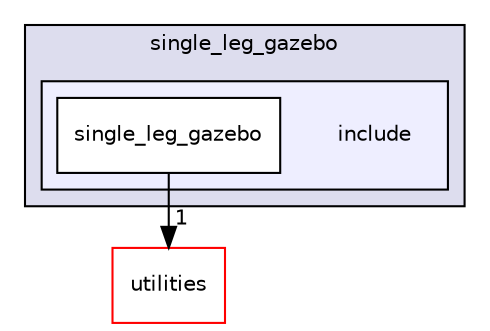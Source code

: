 digraph "catkin_ws/src/simulator/single_leg_gazebo/include" {
  compound=true
  node [ fontsize="10", fontname="Helvetica"];
  edge [ labelfontsize="10", labelfontname="Helvetica"];
  subgraph clusterdir_6c2c4415a37519030cd6e567d0490377 {
    graph [ bgcolor="#ddddee", pencolor="black", label="single_leg_gazebo" fontname="Helvetica", fontsize="10", URL="dir_6c2c4415a37519030cd6e567d0490377.html"]
  subgraph clusterdir_fc1d0ba9b006b381cc2ee7ef4cbf000b {
    graph [ bgcolor="#eeeeff", pencolor="black", label="" URL="dir_fc1d0ba9b006b381cc2ee7ef4cbf000b.html"];
    dir_fc1d0ba9b006b381cc2ee7ef4cbf000b [shape=plaintext label="include"];
  dir_0623d15aa7a53d5b82dc383c9b37c142 [shape=box label="single_leg_gazebo" fillcolor="white" style="filled" URL="dir_0623d15aa7a53d5b82dc383c9b37c142.html"];
  }
  }
  dir_ccddda87566ee263eec2f42a65371c71 [shape=box label="utilities" fillcolor="white" style="filled" color="red" URL="dir_ccddda87566ee263eec2f42a65371c71.html"];
  dir_0623d15aa7a53d5b82dc383c9b37c142->dir_ccddda87566ee263eec2f42a65371c71 [headlabel="1", labeldistance=1.5 headhref="dir_000081_000033.html"];
}
